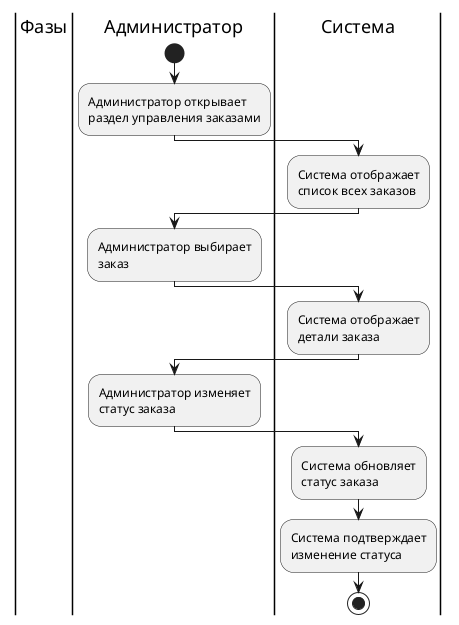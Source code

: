 @startuml
|Фазы|
|Администратор|
start
:Администратор открывает\nраздел управления заказами;

|Система|
:Система отображает\nсписок всех заказов;

|Администратор|
:Администратор выбирает\nзаказ;

|Система|
:Система отображает\nдетали заказа;

|Администратор|
:Администратор изменяет\nстатус заказа;

|Система|
:Система обновляет\nстатус заказа;

|Система|
:Система подтверждает\nизменение статуса;

stop
@enduml

